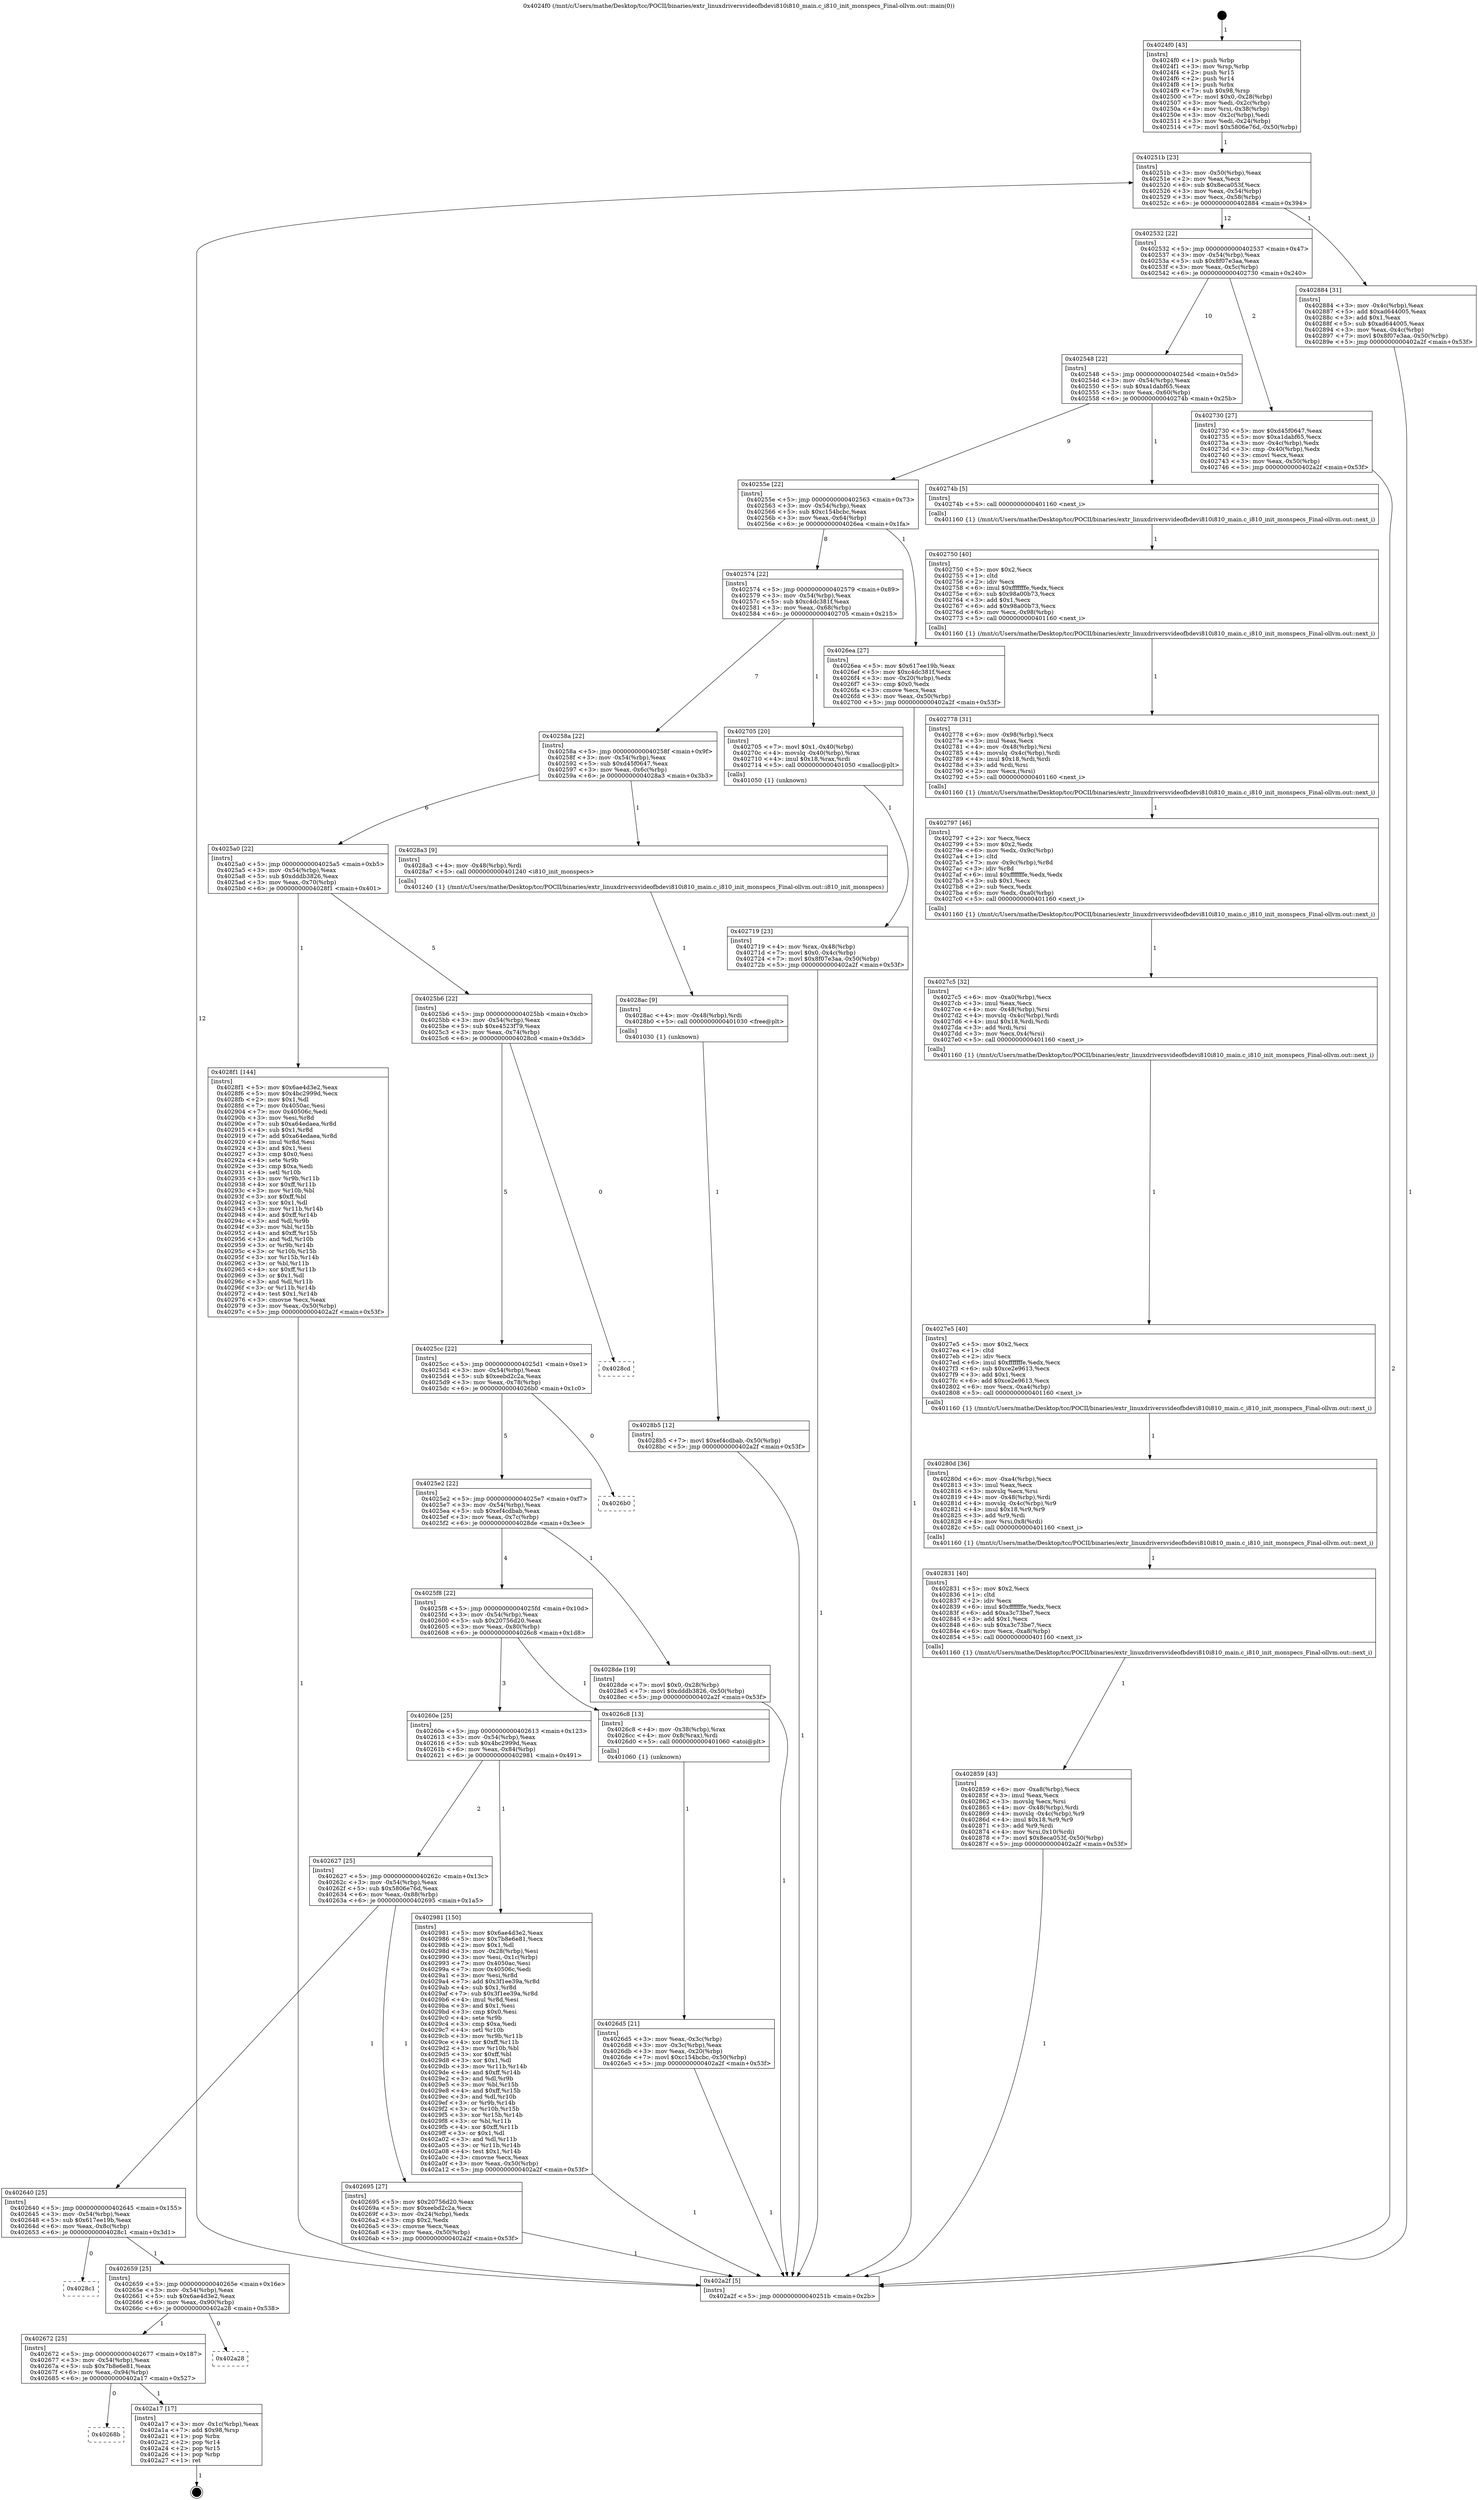 digraph "0x4024f0" {
  label = "0x4024f0 (/mnt/c/Users/mathe/Desktop/tcc/POCII/binaries/extr_linuxdriversvideofbdevi810i810_main.c_i810_init_monspecs_Final-ollvm.out::main(0))"
  labelloc = "t"
  node[shape=record]

  Entry [label="",width=0.3,height=0.3,shape=circle,fillcolor=black,style=filled]
  "0x40251b" [label="{
     0x40251b [23]\l
     | [instrs]\l
     &nbsp;&nbsp;0x40251b \<+3\>: mov -0x50(%rbp),%eax\l
     &nbsp;&nbsp;0x40251e \<+2\>: mov %eax,%ecx\l
     &nbsp;&nbsp;0x402520 \<+6\>: sub $0x8eca053f,%ecx\l
     &nbsp;&nbsp;0x402526 \<+3\>: mov %eax,-0x54(%rbp)\l
     &nbsp;&nbsp;0x402529 \<+3\>: mov %ecx,-0x58(%rbp)\l
     &nbsp;&nbsp;0x40252c \<+6\>: je 0000000000402884 \<main+0x394\>\l
  }"]
  "0x402884" [label="{
     0x402884 [31]\l
     | [instrs]\l
     &nbsp;&nbsp;0x402884 \<+3\>: mov -0x4c(%rbp),%eax\l
     &nbsp;&nbsp;0x402887 \<+5\>: add $0xad644005,%eax\l
     &nbsp;&nbsp;0x40288c \<+3\>: add $0x1,%eax\l
     &nbsp;&nbsp;0x40288f \<+5\>: sub $0xad644005,%eax\l
     &nbsp;&nbsp;0x402894 \<+3\>: mov %eax,-0x4c(%rbp)\l
     &nbsp;&nbsp;0x402897 \<+7\>: movl $0x8f07e3aa,-0x50(%rbp)\l
     &nbsp;&nbsp;0x40289e \<+5\>: jmp 0000000000402a2f \<main+0x53f\>\l
  }"]
  "0x402532" [label="{
     0x402532 [22]\l
     | [instrs]\l
     &nbsp;&nbsp;0x402532 \<+5\>: jmp 0000000000402537 \<main+0x47\>\l
     &nbsp;&nbsp;0x402537 \<+3\>: mov -0x54(%rbp),%eax\l
     &nbsp;&nbsp;0x40253a \<+5\>: sub $0x8f07e3aa,%eax\l
     &nbsp;&nbsp;0x40253f \<+3\>: mov %eax,-0x5c(%rbp)\l
     &nbsp;&nbsp;0x402542 \<+6\>: je 0000000000402730 \<main+0x240\>\l
  }"]
  Exit [label="",width=0.3,height=0.3,shape=circle,fillcolor=black,style=filled,peripheries=2]
  "0x402730" [label="{
     0x402730 [27]\l
     | [instrs]\l
     &nbsp;&nbsp;0x402730 \<+5\>: mov $0xd45f0647,%eax\l
     &nbsp;&nbsp;0x402735 \<+5\>: mov $0xa1dabf65,%ecx\l
     &nbsp;&nbsp;0x40273a \<+3\>: mov -0x4c(%rbp),%edx\l
     &nbsp;&nbsp;0x40273d \<+3\>: cmp -0x40(%rbp),%edx\l
     &nbsp;&nbsp;0x402740 \<+3\>: cmovl %ecx,%eax\l
     &nbsp;&nbsp;0x402743 \<+3\>: mov %eax,-0x50(%rbp)\l
     &nbsp;&nbsp;0x402746 \<+5\>: jmp 0000000000402a2f \<main+0x53f\>\l
  }"]
  "0x402548" [label="{
     0x402548 [22]\l
     | [instrs]\l
     &nbsp;&nbsp;0x402548 \<+5\>: jmp 000000000040254d \<main+0x5d\>\l
     &nbsp;&nbsp;0x40254d \<+3\>: mov -0x54(%rbp),%eax\l
     &nbsp;&nbsp;0x402550 \<+5\>: sub $0xa1dabf65,%eax\l
     &nbsp;&nbsp;0x402555 \<+3\>: mov %eax,-0x60(%rbp)\l
     &nbsp;&nbsp;0x402558 \<+6\>: je 000000000040274b \<main+0x25b\>\l
  }"]
  "0x40268b" [label="{
     0x40268b\l
  }", style=dashed]
  "0x40274b" [label="{
     0x40274b [5]\l
     | [instrs]\l
     &nbsp;&nbsp;0x40274b \<+5\>: call 0000000000401160 \<next_i\>\l
     | [calls]\l
     &nbsp;&nbsp;0x401160 \{1\} (/mnt/c/Users/mathe/Desktop/tcc/POCII/binaries/extr_linuxdriversvideofbdevi810i810_main.c_i810_init_monspecs_Final-ollvm.out::next_i)\l
  }"]
  "0x40255e" [label="{
     0x40255e [22]\l
     | [instrs]\l
     &nbsp;&nbsp;0x40255e \<+5\>: jmp 0000000000402563 \<main+0x73\>\l
     &nbsp;&nbsp;0x402563 \<+3\>: mov -0x54(%rbp),%eax\l
     &nbsp;&nbsp;0x402566 \<+5\>: sub $0xc154bcbc,%eax\l
     &nbsp;&nbsp;0x40256b \<+3\>: mov %eax,-0x64(%rbp)\l
     &nbsp;&nbsp;0x40256e \<+6\>: je 00000000004026ea \<main+0x1fa\>\l
  }"]
  "0x402a17" [label="{
     0x402a17 [17]\l
     | [instrs]\l
     &nbsp;&nbsp;0x402a17 \<+3\>: mov -0x1c(%rbp),%eax\l
     &nbsp;&nbsp;0x402a1a \<+7\>: add $0x98,%rsp\l
     &nbsp;&nbsp;0x402a21 \<+1\>: pop %rbx\l
     &nbsp;&nbsp;0x402a22 \<+2\>: pop %r14\l
     &nbsp;&nbsp;0x402a24 \<+2\>: pop %r15\l
     &nbsp;&nbsp;0x402a26 \<+1\>: pop %rbp\l
     &nbsp;&nbsp;0x402a27 \<+1\>: ret\l
  }"]
  "0x4026ea" [label="{
     0x4026ea [27]\l
     | [instrs]\l
     &nbsp;&nbsp;0x4026ea \<+5\>: mov $0x617ee19b,%eax\l
     &nbsp;&nbsp;0x4026ef \<+5\>: mov $0xc4dc381f,%ecx\l
     &nbsp;&nbsp;0x4026f4 \<+3\>: mov -0x20(%rbp),%edx\l
     &nbsp;&nbsp;0x4026f7 \<+3\>: cmp $0x0,%edx\l
     &nbsp;&nbsp;0x4026fa \<+3\>: cmove %ecx,%eax\l
     &nbsp;&nbsp;0x4026fd \<+3\>: mov %eax,-0x50(%rbp)\l
     &nbsp;&nbsp;0x402700 \<+5\>: jmp 0000000000402a2f \<main+0x53f\>\l
  }"]
  "0x402574" [label="{
     0x402574 [22]\l
     | [instrs]\l
     &nbsp;&nbsp;0x402574 \<+5\>: jmp 0000000000402579 \<main+0x89\>\l
     &nbsp;&nbsp;0x402579 \<+3\>: mov -0x54(%rbp),%eax\l
     &nbsp;&nbsp;0x40257c \<+5\>: sub $0xc4dc381f,%eax\l
     &nbsp;&nbsp;0x402581 \<+3\>: mov %eax,-0x68(%rbp)\l
     &nbsp;&nbsp;0x402584 \<+6\>: je 0000000000402705 \<main+0x215\>\l
  }"]
  "0x402672" [label="{
     0x402672 [25]\l
     | [instrs]\l
     &nbsp;&nbsp;0x402672 \<+5\>: jmp 0000000000402677 \<main+0x187\>\l
     &nbsp;&nbsp;0x402677 \<+3\>: mov -0x54(%rbp),%eax\l
     &nbsp;&nbsp;0x40267a \<+5\>: sub $0x7b8e6e81,%eax\l
     &nbsp;&nbsp;0x40267f \<+6\>: mov %eax,-0x94(%rbp)\l
     &nbsp;&nbsp;0x402685 \<+6\>: je 0000000000402a17 \<main+0x527\>\l
  }"]
  "0x402705" [label="{
     0x402705 [20]\l
     | [instrs]\l
     &nbsp;&nbsp;0x402705 \<+7\>: movl $0x1,-0x40(%rbp)\l
     &nbsp;&nbsp;0x40270c \<+4\>: movslq -0x40(%rbp),%rax\l
     &nbsp;&nbsp;0x402710 \<+4\>: imul $0x18,%rax,%rdi\l
     &nbsp;&nbsp;0x402714 \<+5\>: call 0000000000401050 \<malloc@plt\>\l
     | [calls]\l
     &nbsp;&nbsp;0x401050 \{1\} (unknown)\l
  }"]
  "0x40258a" [label="{
     0x40258a [22]\l
     | [instrs]\l
     &nbsp;&nbsp;0x40258a \<+5\>: jmp 000000000040258f \<main+0x9f\>\l
     &nbsp;&nbsp;0x40258f \<+3\>: mov -0x54(%rbp),%eax\l
     &nbsp;&nbsp;0x402592 \<+5\>: sub $0xd45f0647,%eax\l
     &nbsp;&nbsp;0x402597 \<+3\>: mov %eax,-0x6c(%rbp)\l
     &nbsp;&nbsp;0x40259a \<+6\>: je 00000000004028a3 \<main+0x3b3\>\l
  }"]
  "0x402a28" [label="{
     0x402a28\l
  }", style=dashed]
  "0x4028a3" [label="{
     0x4028a3 [9]\l
     | [instrs]\l
     &nbsp;&nbsp;0x4028a3 \<+4\>: mov -0x48(%rbp),%rdi\l
     &nbsp;&nbsp;0x4028a7 \<+5\>: call 0000000000401240 \<i810_init_monspecs\>\l
     | [calls]\l
     &nbsp;&nbsp;0x401240 \{1\} (/mnt/c/Users/mathe/Desktop/tcc/POCII/binaries/extr_linuxdriversvideofbdevi810i810_main.c_i810_init_monspecs_Final-ollvm.out::i810_init_monspecs)\l
  }"]
  "0x4025a0" [label="{
     0x4025a0 [22]\l
     | [instrs]\l
     &nbsp;&nbsp;0x4025a0 \<+5\>: jmp 00000000004025a5 \<main+0xb5\>\l
     &nbsp;&nbsp;0x4025a5 \<+3\>: mov -0x54(%rbp),%eax\l
     &nbsp;&nbsp;0x4025a8 \<+5\>: sub $0xdddb3826,%eax\l
     &nbsp;&nbsp;0x4025ad \<+3\>: mov %eax,-0x70(%rbp)\l
     &nbsp;&nbsp;0x4025b0 \<+6\>: je 00000000004028f1 \<main+0x401\>\l
  }"]
  "0x402659" [label="{
     0x402659 [25]\l
     | [instrs]\l
     &nbsp;&nbsp;0x402659 \<+5\>: jmp 000000000040265e \<main+0x16e\>\l
     &nbsp;&nbsp;0x40265e \<+3\>: mov -0x54(%rbp),%eax\l
     &nbsp;&nbsp;0x402661 \<+5\>: sub $0x6ae4d3e2,%eax\l
     &nbsp;&nbsp;0x402666 \<+6\>: mov %eax,-0x90(%rbp)\l
     &nbsp;&nbsp;0x40266c \<+6\>: je 0000000000402a28 \<main+0x538\>\l
  }"]
  "0x4028f1" [label="{
     0x4028f1 [144]\l
     | [instrs]\l
     &nbsp;&nbsp;0x4028f1 \<+5\>: mov $0x6ae4d3e2,%eax\l
     &nbsp;&nbsp;0x4028f6 \<+5\>: mov $0x4bc2999d,%ecx\l
     &nbsp;&nbsp;0x4028fb \<+2\>: mov $0x1,%dl\l
     &nbsp;&nbsp;0x4028fd \<+7\>: mov 0x4050ac,%esi\l
     &nbsp;&nbsp;0x402904 \<+7\>: mov 0x40506c,%edi\l
     &nbsp;&nbsp;0x40290b \<+3\>: mov %esi,%r8d\l
     &nbsp;&nbsp;0x40290e \<+7\>: sub $0xa64edaea,%r8d\l
     &nbsp;&nbsp;0x402915 \<+4\>: sub $0x1,%r8d\l
     &nbsp;&nbsp;0x402919 \<+7\>: add $0xa64edaea,%r8d\l
     &nbsp;&nbsp;0x402920 \<+4\>: imul %r8d,%esi\l
     &nbsp;&nbsp;0x402924 \<+3\>: and $0x1,%esi\l
     &nbsp;&nbsp;0x402927 \<+3\>: cmp $0x0,%esi\l
     &nbsp;&nbsp;0x40292a \<+4\>: sete %r9b\l
     &nbsp;&nbsp;0x40292e \<+3\>: cmp $0xa,%edi\l
     &nbsp;&nbsp;0x402931 \<+4\>: setl %r10b\l
     &nbsp;&nbsp;0x402935 \<+3\>: mov %r9b,%r11b\l
     &nbsp;&nbsp;0x402938 \<+4\>: xor $0xff,%r11b\l
     &nbsp;&nbsp;0x40293c \<+3\>: mov %r10b,%bl\l
     &nbsp;&nbsp;0x40293f \<+3\>: xor $0xff,%bl\l
     &nbsp;&nbsp;0x402942 \<+3\>: xor $0x1,%dl\l
     &nbsp;&nbsp;0x402945 \<+3\>: mov %r11b,%r14b\l
     &nbsp;&nbsp;0x402948 \<+4\>: and $0xff,%r14b\l
     &nbsp;&nbsp;0x40294c \<+3\>: and %dl,%r9b\l
     &nbsp;&nbsp;0x40294f \<+3\>: mov %bl,%r15b\l
     &nbsp;&nbsp;0x402952 \<+4\>: and $0xff,%r15b\l
     &nbsp;&nbsp;0x402956 \<+3\>: and %dl,%r10b\l
     &nbsp;&nbsp;0x402959 \<+3\>: or %r9b,%r14b\l
     &nbsp;&nbsp;0x40295c \<+3\>: or %r10b,%r15b\l
     &nbsp;&nbsp;0x40295f \<+3\>: xor %r15b,%r14b\l
     &nbsp;&nbsp;0x402962 \<+3\>: or %bl,%r11b\l
     &nbsp;&nbsp;0x402965 \<+4\>: xor $0xff,%r11b\l
     &nbsp;&nbsp;0x402969 \<+3\>: or $0x1,%dl\l
     &nbsp;&nbsp;0x40296c \<+3\>: and %dl,%r11b\l
     &nbsp;&nbsp;0x40296f \<+3\>: or %r11b,%r14b\l
     &nbsp;&nbsp;0x402972 \<+4\>: test $0x1,%r14b\l
     &nbsp;&nbsp;0x402976 \<+3\>: cmovne %ecx,%eax\l
     &nbsp;&nbsp;0x402979 \<+3\>: mov %eax,-0x50(%rbp)\l
     &nbsp;&nbsp;0x40297c \<+5\>: jmp 0000000000402a2f \<main+0x53f\>\l
  }"]
  "0x4025b6" [label="{
     0x4025b6 [22]\l
     | [instrs]\l
     &nbsp;&nbsp;0x4025b6 \<+5\>: jmp 00000000004025bb \<main+0xcb\>\l
     &nbsp;&nbsp;0x4025bb \<+3\>: mov -0x54(%rbp),%eax\l
     &nbsp;&nbsp;0x4025be \<+5\>: sub $0xe4523f79,%eax\l
     &nbsp;&nbsp;0x4025c3 \<+3\>: mov %eax,-0x74(%rbp)\l
     &nbsp;&nbsp;0x4025c6 \<+6\>: je 00000000004028cd \<main+0x3dd\>\l
  }"]
  "0x4028c1" [label="{
     0x4028c1\l
  }", style=dashed]
  "0x4028cd" [label="{
     0x4028cd\l
  }", style=dashed]
  "0x4025cc" [label="{
     0x4025cc [22]\l
     | [instrs]\l
     &nbsp;&nbsp;0x4025cc \<+5\>: jmp 00000000004025d1 \<main+0xe1\>\l
     &nbsp;&nbsp;0x4025d1 \<+3\>: mov -0x54(%rbp),%eax\l
     &nbsp;&nbsp;0x4025d4 \<+5\>: sub $0xeebd2c2a,%eax\l
     &nbsp;&nbsp;0x4025d9 \<+3\>: mov %eax,-0x78(%rbp)\l
     &nbsp;&nbsp;0x4025dc \<+6\>: je 00000000004026b0 \<main+0x1c0\>\l
  }"]
  "0x4028b5" [label="{
     0x4028b5 [12]\l
     | [instrs]\l
     &nbsp;&nbsp;0x4028b5 \<+7\>: movl $0xef4cdbab,-0x50(%rbp)\l
     &nbsp;&nbsp;0x4028bc \<+5\>: jmp 0000000000402a2f \<main+0x53f\>\l
  }"]
  "0x4026b0" [label="{
     0x4026b0\l
  }", style=dashed]
  "0x4025e2" [label="{
     0x4025e2 [22]\l
     | [instrs]\l
     &nbsp;&nbsp;0x4025e2 \<+5\>: jmp 00000000004025e7 \<main+0xf7\>\l
     &nbsp;&nbsp;0x4025e7 \<+3\>: mov -0x54(%rbp),%eax\l
     &nbsp;&nbsp;0x4025ea \<+5\>: sub $0xef4cdbab,%eax\l
     &nbsp;&nbsp;0x4025ef \<+3\>: mov %eax,-0x7c(%rbp)\l
     &nbsp;&nbsp;0x4025f2 \<+6\>: je 00000000004028de \<main+0x3ee\>\l
  }"]
  "0x4028ac" [label="{
     0x4028ac [9]\l
     | [instrs]\l
     &nbsp;&nbsp;0x4028ac \<+4\>: mov -0x48(%rbp),%rdi\l
     &nbsp;&nbsp;0x4028b0 \<+5\>: call 0000000000401030 \<free@plt\>\l
     | [calls]\l
     &nbsp;&nbsp;0x401030 \{1\} (unknown)\l
  }"]
  "0x4028de" [label="{
     0x4028de [19]\l
     | [instrs]\l
     &nbsp;&nbsp;0x4028de \<+7\>: movl $0x0,-0x28(%rbp)\l
     &nbsp;&nbsp;0x4028e5 \<+7\>: movl $0xdddb3826,-0x50(%rbp)\l
     &nbsp;&nbsp;0x4028ec \<+5\>: jmp 0000000000402a2f \<main+0x53f\>\l
  }"]
  "0x4025f8" [label="{
     0x4025f8 [22]\l
     | [instrs]\l
     &nbsp;&nbsp;0x4025f8 \<+5\>: jmp 00000000004025fd \<main+0x10d\>\l
     &nbsp;&nbsp;0x4025fd \<+3\>: mov -0x54(%rbp),%eax\l
     &nbsp;&nbsp;0x402600 \<+5\>: sub $0x20756d20,%eax\l
     &nbsp;&nbsp;0x402605 \<+3\>: mov %eax,-0x80(%rbp)\l
     &nbsp;&nbsp;0x402608 \<+6\>: je 00000000004026c8 \<main+0x1d8\>\l
  }"]
  "0x402859" [label="{
     0x402859 [43]\l
     | [instrs]\l
     &nbsp;&nbsp;0x402859 \<+6\>: mov -0xa8(%rbp),%ecx\l
     &nbsp;&nbsp;0x40285f \<+3\>: imul %eax,%ecx\l
     &nbsp;&nbsp;0x402862 \<+3\>: movslq %ecx,%rsi\l
     &nbsp;&nbsp;0x402865 \<+4\>: mov -0x48(%rbp),%rdi\l
     &nbsp;&nbsp;0x402869 \<+4\>: movslq -0x4c(%rbp),%r9\l
     &nbsp;&nbsp;0x40286d \<+4\>: imul $0x18,%r9,%r9\l
     &nbsp;&nbsp;0x402871 \<+3\>: add %r9,%rdi\l
     &nbsp;&nbsp;0x402874 \<+4\>: mov %rsi,0x10(%rdi)\l
     &nbsp;&nbsp;0x402878 \<+7\>: movl $0x8eca053f,-0x50(%rbp)\l
     &nbsp;&nbsp;0x40287f \<+5\>: jmp 0000000000402a2f \<main+0x53f\>\l
  }"]
  "0x4026c8" [label="{
     0x4026c8 [13]\l
     | [instrs]\l
     &nbsp;&nbsp;0x4026c8 \<+4\>: mov -0x38(%rbp),%rax\l
     &nbsp;&nbsp;0x4026cc \<+4\>: mov 0x8(%rax),%rdi\l
     &nbsp;&nbsp;0x4026d0 \<+5\>: call 0000000000401060 \<atoi@plt\>\l
     | [calls]\l
     &nbsp;&nbsp;0x401060 \{1\} (unknown)\l
  }"]
  "0x40260e" [label="{
     0x40260e [25]\l
     | [instrs]\l
     &nbsp;&nbsp;0x40260e \<+5\>: jmp 0000000000402613 \<main+0x123\>\l
     &nbsp;&nbsp;0x402613 \<+3\>: mov -0x54(%rbp),%eax\l
     &nbsp;&nbsp;0x402616 \<+5\>: sub $0x4bc2999d,%eax\l
     &nbsp;&nbsp;0x40261b \<+6\>: mov %eax,-0x84(%rbp)\l
     &nbsp;&nbsp;0x402621 \<+6\>: je 0000000000402981 \<main+0x491\>\l
  }"]
  "0x402831" [label="{
     0x402831 [40]\l
     | [instrs]\l
     &nbsp;&nbsp;0x402831 \<+5\>: mov $0x2,%ecx\l
     &nbsp;&nbsp;0x402836 \<+1\>: cltd\l
     &nbsp;&nbsp;0x402837 \<+2\>: idiv %ecx\l
     &nbsp;&nbsp;0x402839 \<+6\>: imul $0xfffffffe,%edx,%ecx\l
     &nbsp;&nbsp;0x40283f \<+6\>: add $0xa3c73be7,%ecx\l
     &nbsp;&nbsp;0x402845 \<+3\>: add $0x1,%ecx\l
     &nbsp;&nbsp;0x402848 \<+6\>: sub $0xa3c73be7,%ecx\l
     &nbsp;&nbsp;0x40284e \<+6\>: mov %ecx,-0xa8(%rbp)\l
     &nbsp;&nbsp;0x402854 \<+5\>: call 0000000000401160 \<next_i\>\l
     | [calls]\l
     &nbsp;&nbsp;0x401160 \{1\} (/mnt/c/Users/mathe/Desktop/tcc/POCII/binaries/extr_linuxdriversvideofbdevi810i810_main.c_i810_init_monspecs_Final-ollvm.out::next_i)\l
  }"]
  "0x402981" [label="{
     0x402981 [150]\l
     | [instrs]\l
     &nbsp;&nbsp;0x402981 \<+5\>: mov $0x6ae4d3e2,%eax\l
     &nbsp;&nbsp;0x402986 \<+5\>: mov $0x7b8e6e81,%ecx\l
     &nbsp;&nbsp;0x40298b \<+2\>: mov $0x1,%dl\l
     &nbsp;&nbsp;0x40298d \<+3\>: mov -0x28(%rbp),%esi\l
     &nbsp;&nbsp;0x402990 \<+3\>: mov %esi,-0x1c(%rbp)\l
     &nbsp;&nbsp;0x402993 \<+7\>: mov 0x4050ac,%esi\l
     &nbsp;&nbsp;0x40299a \<+7\>: mov 0x40506c,%edi\l
     &nbsp;&nbsp;0x4029a1 \<+3\>: mov %esi,%r8d\l
     &nbsp;&nbsp;0x4029a4 \<+7\>: add $0x3f1ee39a,%r8d\l
     &nbsp;&nbsp;0x4029ab \<+4\>: sub $0x1,%r8d\l
     &nbsp;&nbsp;0x4029af \<+7\>: sub $0x3f1ee39a,%r8d\l
     &nbsp;&nbsp;0x4029b6 \<+4\>: imul %r8d,%esi\l
     &nbsp;&nbsp;0x4029ba \<+3\>: and $0x1,%esi\l
     &nbsp;&nbsp;0x4029bd \<+3\>: cmp $0x0,%esi\l
     &nbsp;&nbsp;0x4029c0 \<+4\>: sete %r9b\l
     &nbsp;&nbsp;0x4029c4 \<+3\>: cmp $0xa,%edi\l
     &nbsp;&nbsp;0x4029c7 \<+4\>: setl %r10b\l
     &nbsp;&nbsp;0x4029cb \<+3\>: mov %r9b,%r11b\l
     &nbsp;&nbsp;0x4029ce \<+4\>: xor $0xff,%r11b\l
     &nbsp;&nbsp;0x4029d2 \<+3\>: mov %r10b,%bl\l
     &nbsp;&nbsp;0x4029d5 \<+3\>: xor $0xff,%bl\l
     &nbsp;&nbsp;0x4029d8 \<+3\>: xor $0x1,%dl\l
     &nbsp;&nbsp;0x4029db \<+3\>: mov %r11b,%r14b\l
     &nbsp;&nbsp;0x4029de \<+4\>: and $0xff,%r14b\l
     &nbsp;&nbsp;0x4029e2 \<+3\>: and %dl,%r9b\l
     &nbsp;&nbsp;0x4029e5 \<+3\>: mov %bl,%r15b\l
     &nbsp;&nbsp;0x4029e8 \<+4\>: and $0xff,%r15b\l
     &nbsp;&nbsp;0x4029ec \<+3\>: and %dl,%r10b\l
     &nbsp;&nbsp;0x4029ef \<+3\>: or %r9b,%r14b\l
     &nbsp;&nbsp;0x4029f2 \<+3\>: or %r10b,%r15b\l
     &nbsp;&nbsp;0x4029f5 \<+3\>: xor %r15b,%r14b\l
     &nbsp;&nbsp;0x4029f8 \<+3\>: or %bl,%r11b\l
     &nbsp;&nbsp;0x4029fb \<+4\>: xor $0xff,%r11b\l
     &nbsp;&nbsp;0x4029ff \<+3\>: or $0x1,%dl\l
     &nbsp;&nbsp;0x402a02 \<+3\>: and %dl,%r11b\l
     &nbsp;&nbsp;0x402a05 \<+3\>: or %r11b,%r14b\l
     &nbsp;&nbsp;0x402a08 \<+4\>: test $0x1,%r14b\l
     &nbsp;&nbsp;0x402a0c \<+3\>: cmovne %ecx,%eax\l
     &nbsp;&nbsp;0x402a0f \<+3\>: mov %eax,-0x50(%rbp)\l
     &nbsp;&nbsp;0x402a12 \<+5\>: jmp 0000000000402a2f \<main+0x53f\>\l
  }"]
  "0x402627" [label="{
     0x402627 [25]\l
     | [instrs]\l
     &nbsp;&nbsp;0x402627 \<+5\>: jmp 000000000040262c \<main+0x13c\>\l
     &nbsp;&nbsp;0x40262c \<+3\>: mov -0x54(%rbp),%eax\l
     &nbsp;&nbsp;0x40262f \<+5\>: sub $0x5806e76d,%eax\l
     &nbsp;&nbsp;0x402634 \<+6\>: mov %eax,-0x88(%rbp)\l
     &nbsp;&nbsp;0x40263a \<+6\>: je 0000000000402695 \<main+0x1a5\>\l
  }"]
  "0x40280d" [label="{
     0x40280d [36]\l
     | [instrs]\l
     &nbsp;&nbsp;0x40280d \<+6\>: mov -0xa4(%rbp),%ecx\l
     &nbsp;&nbsp;0x402813 \<+3\>: imul %eax,%ecx\l
     &nbsp;&nbsp;0x402816 \<+3\>: movslq %ecx,%rsi\l
     &nbsp;&nbsp;0x402819 \<+4\>: mov -0x48(%rbp),%rdi\l
     &nbsp;&nbsp;0x40281d \<+4\>: movslq -0x4c(%rbp),%r9\l
     &nbsp;&nbsp;0x402821 \<+4\>: imul $0x18,%r9,%r9\l
     &nbsp;&nbsp;0x402825 \<+3\>: add %r9,%rdi\l
     &nbsp;&nbsp;0x402828 \<+4\>: mov %rsi,0x8(%rdi)\l
     &nbsp;&nbsp;0x40282c \<+5\>: call 0000000000401160 \<next_i\>\l
     | [calls]\l
     &nbsp;&nbsp;0x401160 \{1\} (/mnt/c/Users/mathe/Desktop/tcc/POCII/binaries/extr_linuxdriversvideofbdevi810i810_main.c_i810_init_monspecs_Final-ollvm.out::next_i)\l
  }"]
  "0x402695" [label="{
     0x402695 [27]\l
     | [instrs]\l
     &nbsp;&nbsp;0x402695 \<+5\>: mov $0x20756d20,%eax\l
     &nbsp;&nbsp;0x40269a \<+5\>: mov $0xeebd2c2a,%ecx\l
     &nbsp;&nbsp;0x40269f \<+3\>: mov -0x24(%rbp),%edx\l
     &nbsp;&nbsp;0x4026a2 \<+3\>: cmp $0x2,%edx\l
     &nbsp;&nbsp;0x4026a5 \<+3\>: cmovne %ecx,%eax\l
     &nbsp;&nbsp;0x4026a8 \<+3\>: mov %eax,-0x50(%rbp)\l
     &nbsp;&nbsp;0x4026ab \<+5\>: jmp 0000000000402a2f \<main+0x53f\>\l
  }"]
  "0x402640" [label="{
     0x402640 [25]\l
     | [instrs]\l
     &nbsp;&nbsp;0x402640 \<+5\>: jmp 0000000000402645 \<main+0x155\>\l
     &nbsp;&nbsp;0x402645 \<+3\>: mov -0x54(%rbp),%eax\l
     &nbsp;&nbsp;0x402648 \<+5\>: sub $0x617ee19b,%eax\l
     &nbsp;&nbsp;0x40264d \<+6\>: mov %eax,-0x8c(%rbp)\l
     &nbsp;&nbsp;0x402653 \<+6\>: je 00000000004028c1 \<main+0x3d1\>\l
  }"]
  "0x402a2f" [label="{
     0x402a2f [5]\l
     | [instrs]\l
     &nbsp;&nbsp;0x402a2f \<+5\>: jmp 000000000040251b \<main+0x2b\>\l
  }"]
  "0x4024f0" [label="{
     0x4024f0 [43]\l
     | [instrs]\l
     &nbsp;&nbsp;0x4024f0 \<+1\>: push %rbp\l
     &nbsp;&nbsp;0x4024f1 \<+3\>: mov %rsp,%rbp\l
     &nbsp;&nbsp;0x4024f4 \<+2\>: push %r15\l
     &nbsp;&nbsp;0x4024f6 \<+2\>: push %r14\l
     &nbsp;&nbsp;0x4024f8 \<+1\>: push %rbx\l
     &nbsp;&nbsp;0x4024f9 \<+7\>: sub $0x98,%rsp\l
     &nbsp;&nbsp;0x402500 \<+7\>: movl $0x0,-0x28(%rbp)\l
     &nbsp;&nbsp;0x402507 \<+3\>: mov %edi,-0x2c(%rbp)\l
     &nbsp;&nbsp;0x40250a \<+4\>: mov %rsi,-0x38(%rbp)\l
     &nbsp;&nbsp;0x40250e \<+3\>: mov -0x2c(%rbp),%edi\l
     &nbsp;&nbsp;0x402511 \<+3\>: mov %edi,-0x24(%rbp)\l
     &nbsp;&nbsp;0x402514 \<+7\>: movl $0x5806e76d,-0x50(%rbp)\l
  }"]
  "0x4026d5" [label="{
     0x4026d5 [21]\l
     | [instrs]\l
     &nbsp;&nbsp;0x4026d5 \<+3\>: mov %eax,-0x3c(%rbp)\l
     &nbsp;&nbsp;0x4026d8 \<+3\>: mov -0x3c(%rbp),%eax\l
     &nbsp;&nbsp;0x4026db \<+3\>: mov %eax,-0x20(%rbp)\l
     &nbsp;&nbsp;0x4026de \<+7\>: movl $0xc154bcbc,-0x50(%rbp)\l
     &nbsp;&nbsp;0x4026e5 \<+5\>: jmp 0000000000402a2f \<main+0x53f\>\l
  }"]
  "0x402719" [label="{
     0x402719 [23]\l
     | [instrs]\l
     &nbsp;&nbsp;0x402719 \<+4\>: mov %rax,-0x48(%rbp)\l
     &nbsp;&nbsp;0x40271d \<+7\>: movl $0x0,-0x4c(%rbp)\l
     &nbsp;&nbsp;0x402724 \<+7\>: movl $0x8f07e3aa,-0x50(%rbp)\l
     &nbsp;&nbsp;0x40272b \<+5\>: jmp 0000000000402a2f \<main+0x53f\>\l
  }"]
  "0x402750" [label="{
     0x402750 [40]\l
     | [instrs]\l
     &nbsp;&nbsp;0x402750 \<+5\>: mov $0x2,%ecx\l
     &nbsp;&nbsp;0x402755 \<+1\>: cltd\l
     &nbsp;&nbsp;0x402756 \<+2\>: idiv %ecx\l
     &nbsp;&nbsp;0x402758 \<+6\>: imul $0xfffffffe,%edx,%ecx\l
     &nbsp;&nbsp;0x40275e \<+6\>: sub $0x98a00b73,%ecx\l
     &nbsp;&nbsp;0x402764 \<+3\>: add $0x1,%ecx\l
     &nbsp;&nbsp;0x402767 \<+6\>: add $0x98a00b73,%ecx\l
     &nbsp;&nbsp;0x40276d \<+6\>: mov %ecx,-0x98(%rbp)\l
     &nbsp;&nbsp;0x402773 \<+5\>: call 0000000000401160 \<next_i\>\l
     | [calls]\l
     &nbsp;&nbsp;0x401160 \{1\} (/mnt/c/Users/mathe/Desktop/tcc/POCII/binaries/extr_linuxdriversvideofbdevi810i810_main.c_i810_init_monspecs_Final-ollvm.out::next_i)\l
  }"]
  "0x402778" [label="{
     0x402778 [31]\l
     | [instrs]\l
     &nbsp;&nbsp;0x402778 \<+6\>: mov -0x98(%rbp),%ecx\l
     &nbsp;&nbsp;0x40277e \<+3\>: imul %eax,%ecx\l
     &nbsp;&nbsp;0x402781 \<+4\>: mov -0x48(%rbp),%rsi\l
     &nbsp;&nbsp;0x402785 \<+4\>: movslq -0x4c(%rbp),%rdi\l
     &nbsp;&nbsp;0x402789 \<+4\>: imul $0x18,%rdi,%rdi\l
     &nbsp;&nbsp;0x40278d \<+3\>: add %rdi,%rsi\l
     &nbsp;&nbsp;0x402790 \<+2\>: mov %ecx,(%rsi)\l
     &nbsp;&nbsp;0x402792 \<+5\>: call 0000000000401160 \<next_i\>\l
     | [calls]\l
     &nbsp;&nbsp;0x401160 \{1\} (/mnt/c/Users/mathe/Desktop/tcc/POCII/binaries/extr_linuxdriversvideofbdevi810i810_main.c_i810_init_monspecs_Final-ollvm.out::next_i)\l
  }"]
  "0x402797" [label="{
     0x402797 [46]\l
     | [instrs]\l
     &nbsp;&nbsp;0x402797 \<+2\>: xor %ecx,%ecx\l
     &nbsp;&nbsp;0x402799 \<+5\>: mov $0x2,%edx\l
     &nbsp;&nbsp;0x40279e \<+6\>: mov %edx,-0x9c(%rbp)\l
     &nbsp;&nbsp;0x4027a4 \<+1\>: cltd\l
     &nbsp;&nbsp;0x4027a5 \<+7\>: mov -0x9c(%rbp),%r8d\l
     &nbsp;&nbsp;0x4027ac \<+3\>: idiv %r8d\l
     &nbsp;&nbsp;0x4027af \<+6\>: imul $0xfffffffe,%edx,%edx\l
     &nbsp;&nbsp;0x4027b5 \<+3\>: sub $0x1,%ecx\l
     &nbsp;&nbsp;0x4027b8 \<+2\>: sub %ecx,%edx\l
     &nbsp;&nbsp;0x4027ba \<+6\>: mov %edx,-0xa0(%rbp)\l
     &nbsp;&nbsp;0x4027c0 \<+5\>: call 0000000000401160 \<next_i\>\l
     | [calls]\l
     &nbsp;&nbsp;0x401160 \{1\} (/mnt/c/Users/mathe/Desktop/tcc/POCII/binaries/extr_linuxdriversvideofbdevi810i810_main.c_i810_init_monspecs_Final-ollvm.out::next_i)\l
  }"]
  "0x4027c5" [label="{
     0x4027c5 [32]\l
     | [instrs]\l
     &nbsp;&nbsp;0x4027c5 \<+6\>: mov -0xa0(%rbp),%ecx\l
     &nbsp;&nbsp;0x4027cb \<+3\>: imul %eax,%ecx\l
     &nbsp;&nbsp;0x4027ce \<+4\>: mov -0x48(%rbp),%rsi\l
     &nbsp;&nbsp;0x4027d2 \<+4\>: movslq -0x4c(%rbp),%rdi\l
     &nbsp;&nbsp;0x4027d6 \<+4\>: imul $0x18,%rdi,%rdi\l
     &nbsp;&nbsp;0x4027da \<+3\>: add %rdi,%rsi\l
     &nbsp;&nbsp;0x4027dd \<+3\>: mov %ecx,0x4(%rsi)\l
     &nbsp;&nbsp;0x4027e0 \<+5\>: call 0000000000401160 \<next_i\>\l
     | [calls]\l
     &nbsp;&nbsp;0x401160 \{1\} (/mnt/c/Users/mathe/Desktop/tcc/POCII/binaries/extr_linuxdriversvideofbdevi810i810_main.c_i810_init_monspecs_Final-ollvm.out::next_i)\l
  }"]
  "0x4027e5" [label="{
     0x4027e5 [40]\l
     | [instrs]\l
     &nbsp;&nbsp;0x4027e5 \<+5\>: mov $0x2,%ecx\l
     &nbsp;&nbsp;0x4027ea \<+1\>: cltd\l
     &nbsp;&nbsp;0x4027eb \<+2\>: idiv %ecx\l
     &nbsp;&nbsp;0x4027ed \<+6\>: imul $0xfffffffe,%edx,%ecx\l
     &nbsp;&nbsp;0x4027f3 \<+6\>: sub $0xce2e9613,%ecx\l
     &nbsp;&nbsp;0x4027f9 \<+3\>: add $0x1,%ecx\l
     &nbsp;&nbsp;0x4027fc \<+6\>: add $0xce2e9613,%ecx\l
     &nbsp;&nbsp;0x402802 \<+6\>: mov %ecx,-0xa4(%rbp)\l
     &nbsp;&nbsp;0x402808 \<+5\>: call 0000000000401160 \<next_i\>\l
     | [calls]\l
     &nbsp;&nbsp;0x401160 \{1\} (/mnt/c/Users/mathe/Desktop/tcc/POCII/binaries/extr_linuxdriversvideofbdevi810i810_main.c_i810_init_monspecs_Final-ollvm.out::next_i)\l
  }"]
  Entry -> "0x4024f0" [label=" 1"]
  "0x40251b" -> "0x402884" [label=" 1"]
  "0x40251b" -> "0x402532" [label=" 12"]
  "0x402a17" -> Exit [label=" 1"]
  "0x402532" -> "0x402730" [label=" 2"]
  "0x402532" -> "0x402548" [label=" 10"]
  "0x402672" -> "0x40268b" [label=" 0"]
  "0x402548" -> "0x40274b" [label=" 1"]
  "0x402548" -> "0x40255e" [label=" 9"]
  "0x402672" -> "0x402a17" [label=" 1"]
  "0x40255e" -> "0x4026ea" [label=" 1"]
  "0x40255e" -> "0x402574" [label=" 8"]
  "0x402659" -> "0x402672" [label=" 1"]
  "0x402574" -> "0x402705" [label=" 1"]
  "0x402574" -> "0x40258a" [label=" 7"]
  "0x402659" -> "0x402a28" [label=" 0"]
  "0x40258a" -> "0x4028a3" [label=" 1"]
  "0x40258a" -> "0x4025a0" [label=" 6"]
  "0x402640" -> "0x402659" [label=" 1"]
  "0x4025a0" -> "0x4028f1" [label=" 1"]
  "0x4025a0" -> "0x4025b6" [label=" 5"]
  "0x402640" -> "0x4028c1" [label=" 0"]
  "0x4025b6" -> "0x4028cd" [label=" 0"]
  "0x4025b6" -> "0x4025cc" [label=" 5"]
  "0x402981" -> "0x402a2f" [label=" 1"]
  "0x4025cc" -> "0x4026b0" [label=" 0"]
  "0x4025cc" -> "0x4025e2" [label=" 5"]
  "0x4028f1" -> "0x402a2f" [label=" 1"]
  "0x4025e2" -> "0x4028de" [label=" 1"]
  "0x4025e2" -> "0x4025f8" [label=" 4"]
  "0x4028de" -> "0x402a2f" [label=" 1"]
  "0x4025f8" -> "0x4026c8" [label=" 1"]
  "0x4025f8" -> "0x40260e" [label=" 3"]
  "0x4028b5" -> "0x402a2f" [label=" 1"]
  "0x40260e" -> "0x402981" [label=" 1"]
  "0x40260e" -> "0x402627" [label=" 2"]
  "0x4028ac" -> "0x4028b5" [label=" 1"]
  "0x402627" -> "0x402695" [label=" 1"]
  "0x402627" -> "0x402640" [label=" 1"]
  "0x402695" -> "0x402a2f" [label=" 1"]
  "0x4024f0" -> "0x40251b" [label=" 1"]
  "0x402a2f" -> "0x40251b" [label=" 12"]
  "0x4026c8" -> "0x4026d5" [label=" 1"]
  "0x4026d5" -> "0x402a2f" [label=" 1"]
  "0x4026ea" -> "0x402a2f" [label=" 1"]
  "0x402705" -> "0x402719" [label=" 1"]
  "0x402719" -> "0x402a2f" [label=" 1"]
  "0x402730" -> "0x402a2f" [label=" 2"]
  "0x40274b" -> "0x402750" [label=" 1"]
  "0x402750" -> "0x402778" [label=" 1"]
  "0x402778" -> "0x402797" [label=" 1"]
  "0x402797" -> "0x4027c5" [label=" 1"]
  "0x4027c5" -> "0x4027e5" [label=" 1"]
  "0x4027e5" -> "0x40280d" [label=" 1"]
  "0x40280d" -> "0x402831" [label=" 1"]
  "0x402831" -> "0x402859" [label=" 1"]
  "0x402859" -> "0x402a2f" [label=" 1"]
  "0x402884" -> "0x402a2f" [label=" 1"]
  "0x4028a3" -> "0x4028ac" [label=" 1"]
}
